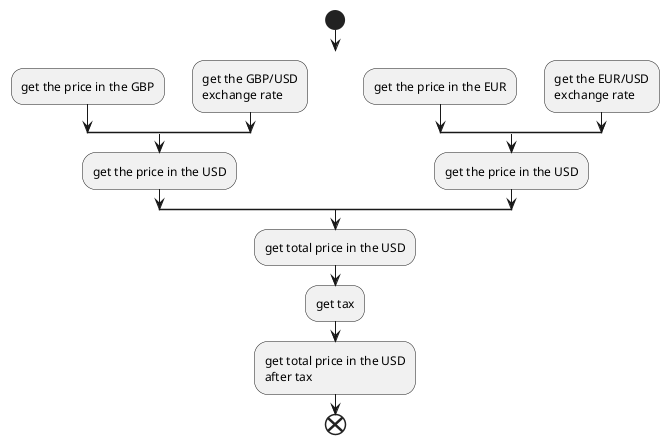 @startuml

start
split
   -[hidden]->
split
   -[hidden]->
   :get the price in the GBP;
split again
   -[hidden]->
   :get the GBP/USD\nexchange rate;
end split
:get the price in the USD;
split again
   -[hidden]->
split
   -[hidden]->
   :get the price in the EUR;
split again
   -[hidden]->
   :get the EUR/USD\nexchange rate;
end split
:get the price in the USD;
end split
:get total price in the USD;

:get tax;

:get total price in the USD\nafter tax;
end

@enduml
